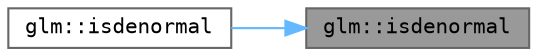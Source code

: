 digraph "glm::isdenormal"
{
 // LATEX_PDF_SIZE
  bgcolor="transparent";
  edge [fontname=Terminal,fontsize=10,labelfontname=Helvetica,labelfontsize=10];
  node [fontname=Terminal,fontsize=10,shape=box,height=0.2,width=0.4];
  rankdir="RL";
  Node1 [label="glm::isdenormal",height=0.2,width=0.4,color="gray40", fillcolor="grey60", style="filled", fontcolor="black",tooltip=" "];
  Node1 -> Node2 [dir="back",color="steelblue1",style="solid"];
  Node2 [label="glm::isdenormal",height=0.2,width=0.4,color="grey40", fillcolor="white", style="filled",URL="$namespaceglm.html#ac0b337c3b61d7fa5b50722c3aa951871",tooltip=" "];
}

